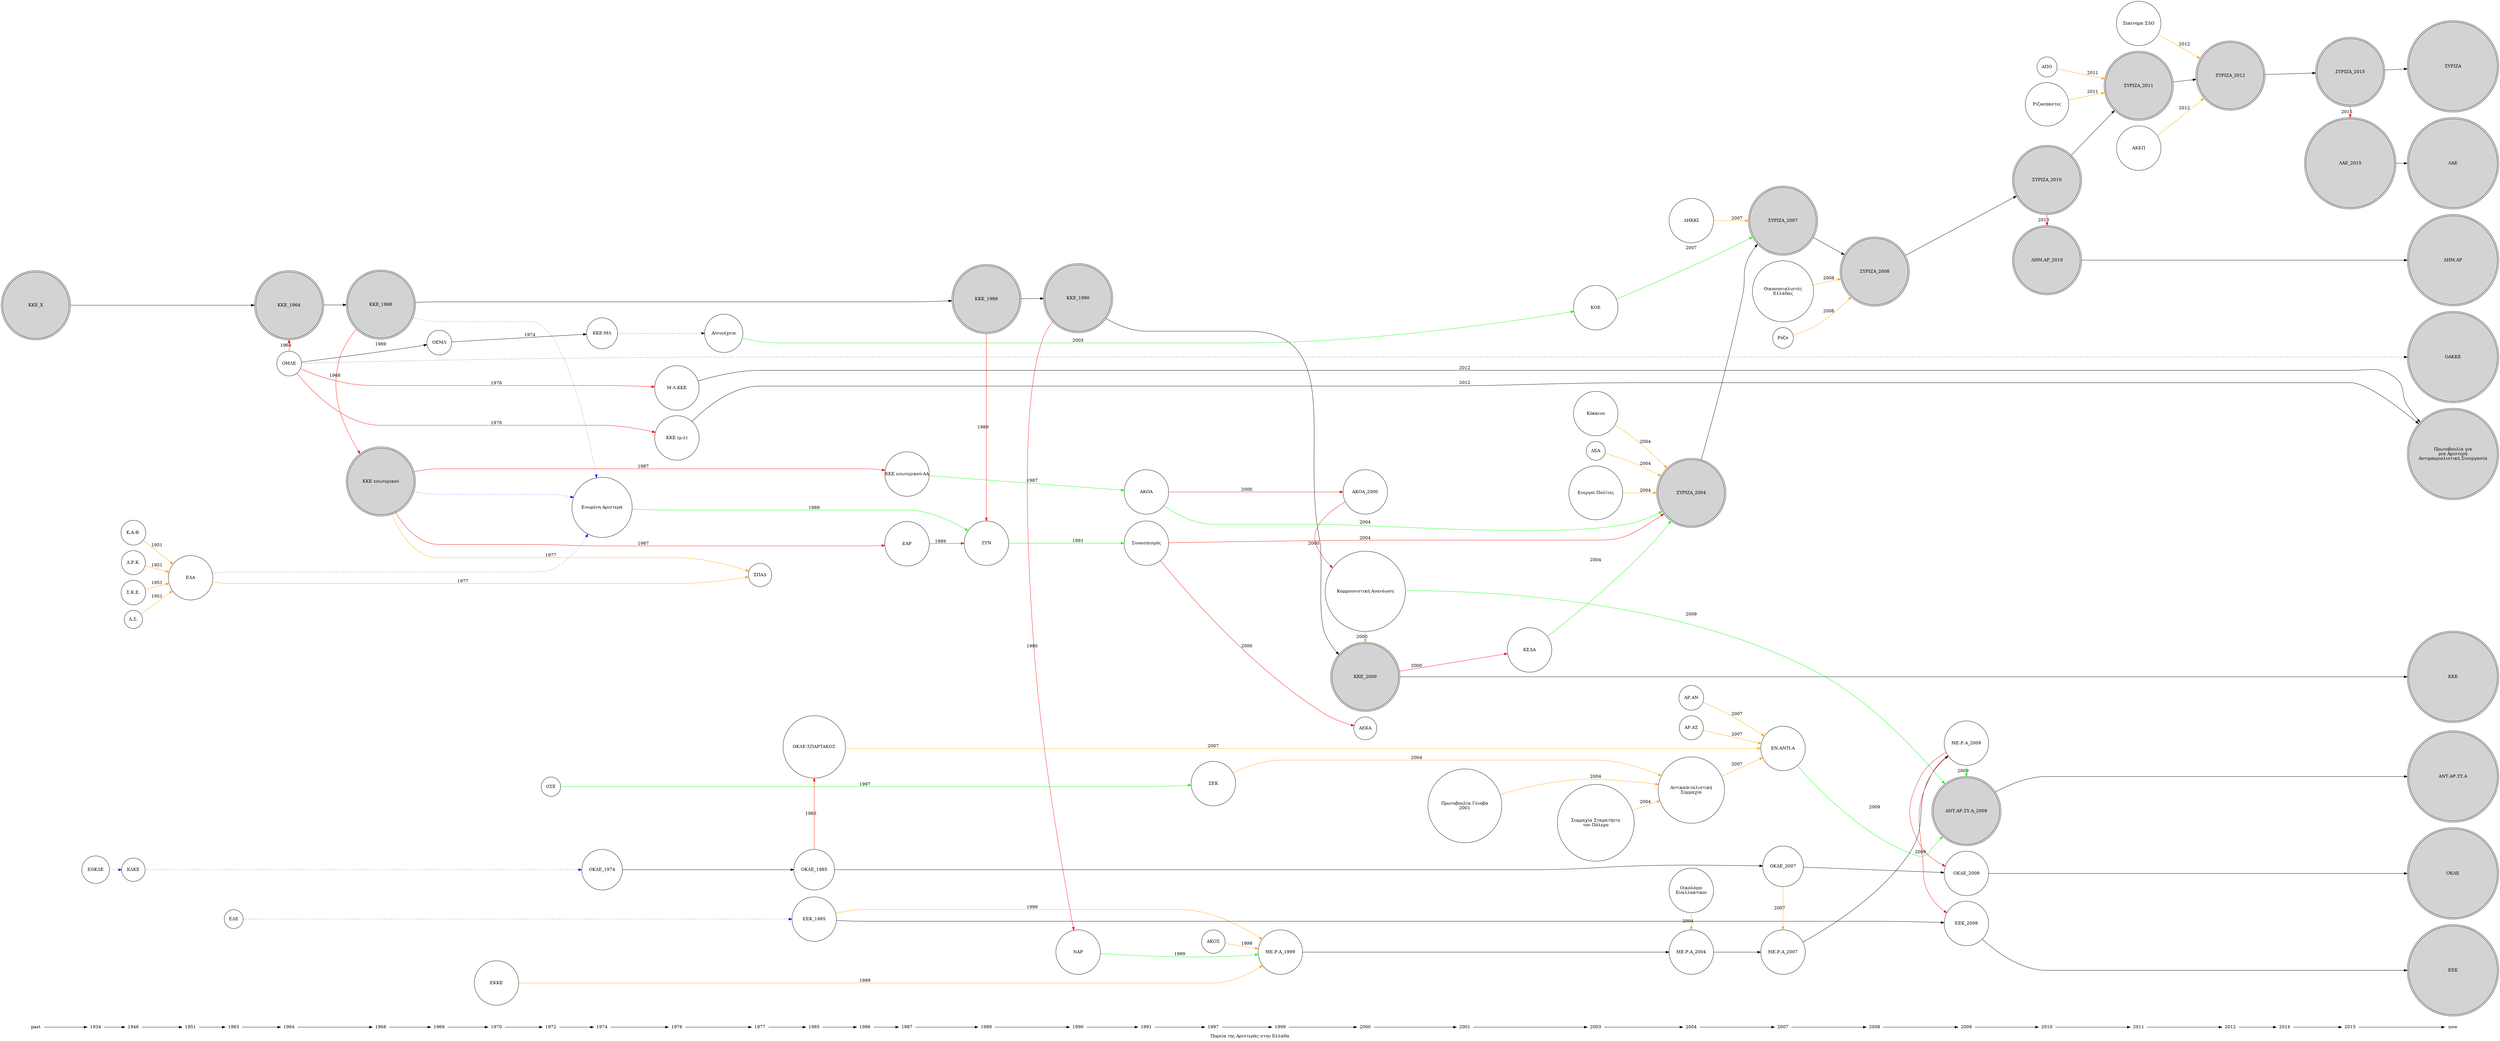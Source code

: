 /*
Label:
color=black  -> συνέχεια
color=orange -> κοινή συμμετοχή σε εκλογές
color=red    -> διάσπαση
color=green  -> ένωση
style=dotted -> Αλλαγή ονομασίας
*/
digraph left {
    label = "Πορεία της Αριστεράς στην Ελλάδα";
    rankdir = LR;
  {
    node [shape = plaintext];
    past -> "1934" -> "1946" -> "1951" -> "1963" -> "1964" -> "1968" -> "1969"
    -> "1970" -> "1972"  -> "1974" -> "1976" -> "1977"
    -> "1985" -> "1986" -> "1987" -> "1989"
    -> "1990" -> "1991" -> "1997" -> "1999"
    -> "2000" -> "2001" -> "2003" -> "2004" -> "2007" -> "2008" -> "2009"
    -> "2010" -> "2011" -> "2012" -> "2014" -> "2015" -> now;
  }
  node [shape = circle];
  { rank = same;  node [shape = doublecircle, fixedsize=true, width=3, height=3, style=filled, image="images/kke.jpg"]; "past"; "ΚΚΕ_Χ"; }
  { rank = same;  "1934"; "ΕΟΚΔΕ"; }
  { rank = same;  "1946"; "ΚΔΚΕ"; }
  { rank = same;  node [shape = doublecircle, fixedsize=true, width=3, height=3, style=filled, image="images/kke.jpg"]; "1964"; "ΚΚΕ_1964"; }
  { rank = same;  node [shape = doublecircle, fixedsize=true, width=3, height=3, style=filled, image="images/kke.jpg"]; "1968"; "ΚΚΕ_1968"; }
  { rank = same;  node [shape = doublecircle, fixedsize=true, width=3, height=3, style=filled, image="images/kke.jpg"]; "1989"; "ΚΚΕ_1989"; }
  { rank = same;  node [shape = doublecircle, fixedsize=true, width=3, height=3, style=filled, image="images/kke.jpg"]; "1990"; "ΚΚΕ_1990"; }
  { rank = same;  node [shape = doublecircle, fixedsize=true, width=3, height=3, style=filled, image="images/kke.jpg"]; "2000"; "ΚΚΕ_2000"; }
  { rank = same;  node [shape = ellipse, fixedsize=true, width=2, height=2, image="images/eda.jpg"]; "1951"; "ΕΔΑ"; }
  { rank = same;  "1963"; "ΕΔΕ"; }
  { rank = same;  "1964"; "ΟΜΛΕ"; }
  { rank = same;  node [ shape = doublecircle, fixedsize=true, width=3, height=3, style=filled, image="images/KKE_esoterikou_logo.svg.png"]; "1968"; "ΚΚΕ εσωτερικού"; }
  { rank = same;  "1969"; "ΟΕΜΛ"; }
  { rank = same;  node [shape = ellipse, fixedsize=true, width=2, height=2, image="images/ekke.jpg"]; "1970"; "ΕΚΚΕ"; }
  { rank = same;  "1972"; "ΟΣΕ"; }
  { rank = same;  "1974"; "ΚΚΕ-ΜΛ"; "Ενωμένη Αριστερά"; "ΟΚΔΕ_1974"}
  { rank = same;  node [shape = ellipse, fixedsize=true, width=2, height=2, image="images/ml-kke.jpg"]; "1976"; "Μ-Λ ΚΚΕ"; }
  { rank = same;  node [shape = ellipse, fixedsize=true, width=2, height=2, image="images/kke-ml.jpg"]; "1976"; "ΚΚΕ (μ-λ)"; }
  { rank = same;  "1977"; "ΣΠΑΔ"; }
  { rank = same;  node [shape = ellipse, fixedsize=true, width=2, height=2, image="images/eek.gif"]; "1985"; "ΕΕΚ_1985";}
  { rank = same;  "1985"; "ΟΚΔΕ_1985"; "ΟΚΔΕ-ΣΠΑΡΤΑΚΟΣ";}
  { rank = same;  node [shape = ellipse, fixedsize=true, width=2, height=2 ]; "1987"; "ΚΚΕ εσωτερικού-ΑΑ"; "ΕΑΡ"}
  { rank = same;  node [shape = ellipse, fixedsize=true, width=2, height=2, image="images/syn-generic.gif"]; "1989"; "ΣΥΝ"; }
  { rank = same;  node [shape = ellipse, fixedsize=true, width=2, height=2, image="images/nar.jpg"]; "1990"; "ΝΑΡ"; }
  { rank = same;  node [shape = ellipse, fixedsize=true, width=2, height=2, image="images/akoa.jpg"]; "1991"; "ΑΚΟΑ";}
  { rank = same;  node [shape = ellipse, fixedsize=true, width=2, height=2, image="images/synaspismos.jpg"]; "1991"; "Συνασπισμός"; }
  { rank = same;  node [shape = ellipse, fixedsize=true, width=2, height=2, image="images/sek.gif"]; "1997"; "ΣΕΚ"; }
  { rank = same;  node [shape = ellipse, fixedsize=true, width=2, height=2, image="images/mera.gif"]; "1999"; "ΜΕ.Ρ.Α_1999"; }
  { rank = same;  "2000"; "ΑΕΚΑ"; "Κομμουνιστική Ανανέωση";}
  { rank = same;  node [shape = ellipse, fixedsize=true, width=2, height=2, image="images/akoa.jpg"]; "2000"; "ΑΚΟΑ_2000"; }
  { rank = same;  node [shape = ellipse, fixedsize=true, width=2, height=2, image="images/dhkki.jpg"]; "ΔΗΚΚΙ";}
  { rank = same;  node [shape = ellipse, fixedsize=true, width=2, height=2, image="images/keda.gif"]; "ΚΕΔΑ";}
  { rank = same;  node [shape = ellipse, fixedsize=true, width=2, height=2, image="images/akep.jpg"]; "ΑΚΕΠ";}
  { rank = same;  node [shape = ellipse, fixedsize=true, width=2, height=2, image="images/kokkino.jpg"]; "Κόκκινο";}
  { rank = same;  node [shape = ellipse, fixedsize=true, width=2, height=2, image="images/ksekinima.jpg"]; "Ξεκίνημα ΣΔΟ";}
  { rank = same;  "2001"; "Πρωτοβουλία Γένοβα\n2001";}
  { rank = same;  node [shape = ellipse, fixedsize=true, width=2, height=2, image="images/koe.png"]; "2003"; "ΚΟΕ"; }
  { rank = same;  node [shape = ellipse, fixedsize=true, width=2, height=2, image="images/oikologoi-enallaktikoi.jpg"]; "2004"; "Οικολόγοι\nΕναλλακτικοί";}
  { rank = same;  node [shape = ellipse, fixedsize=true, width=2, height=2, image="images/mera.gif"]; "2004"; "ΜΕ.Ρ.Α_2004"; }
  { rank = same;  "2004"; "Αντικαπιταλιστική\nΣυμμαχία";}
  { rank = same; node [shape = doublecircle, fixedsize=true, width=3, height=3, style=filled, image="images/syriza.jpg"]; "2004"; "ΣΥΡΙΖΑ_2004"; }
  { rank = same; node [shape = doublecircle, fixedsize=true, width=3, height=3, style=filled, image="images/syriza.jpg"]; "2007"; "ΣΥΡΙΖΑ_2007";}
  { rank = same;  "2007"; "ΟΚΔΕ_2007";}
  { rank = same; node [shape = doublecircle, fixedsize=true, width=3, height=3, style=filled, image="images/syriza.jpg"]; "2008"; "ΣΥΡΙΖΑ_2008"; }
  { rank = same; node [shape = doublecircle, fixedsize=true, width=3, height=3, style=filled, image="images/syriza.jpg"]; "2010"; "ΣΥΡΙΖΑ_2010"; }
  { rank = same; node [shape = doublecircle, fixedsize=true, width=3, height=3, style=filled, image="images/syriza.jpg"]; "2011"; "ΣΥΡΙΖΑ_2011"; }
  { rank = same; node [shape = doublecircle, fixedsize=true, width=3, height=3, style=filled, image="images/syriza.jpg"]; "2012"; "ΣΥΡΙΖΑ_2012"; }
  { rank = same; node [shape = doublecircle, fixedsize=true, width=3, height=3, style=filled, image="images/syriza.jpg"]; "2015"; "ΣΥΡΙΖΑ_2015"; }
  { rank = same; node [shape = ellipse, fixedsize=true, width=2, height=2, image="images/enantia.png"]; "2007"; "ΕΝ.ΑΝΤΙ.Α"; }
  { rank = same; node [shape = ellipse, fixedsize=true, width=2, height=2, image="images/mera.gif"]; "2007"; "ΜΕ.Ρ.Α_2007"; }
  { rank = same; node [shape = ellipse, fixedsize=true, width=2, height=2, image="images/mera.gif"]; "2009"; "ΜΕ.Ρ.Α_2009"; }
  { rank = same; node [shape = ellipse, fixedsize=true, width=2, height=2, image="images/eek.gif"]; "2009"; "ΕΕΚ_2009";}
  { rank = same; node [shape = ellipse, fixedsize=true, width=2, height=2, image="images/okde.jpg"]; "2009"; "ΟΚΔΕ_2009"; }
  { rank = same; node [shape = doublecircle, fixedsize=true, width=3, height=3, style=filled, image="images/antarsya.jpg"]; "2009"; "ΑΝΤ.ΑΡ.ΣΥ.Α_2009"; }
  { rank = same;  node [shape = doublecircle, fixedsize=true, width=3, height=3, style=filled, image="images/dhmokratiki-aristera.jpg"]; "2010"; "ΔΗΜ.ΑΡ_2010"; }
  { rank = same; node [shape = doublecircle, fixedsize=true, width=4, height=4, style=filled];  "2015" ; "ΣΥΡΙΖΑ_2015"; "ΛΑΕ_2015"; }
  { rank = same; node [shape = doublecircle, fixedsize=true, width=4, height=4, style=filled];  now ; "ΣΥΡΙΖΑ";
  "ΑΝΤ.ΑΡ.ΣΥ.Α"; "ΚΚΕ"; "Πρωτοβουλία για\nμια Αριστερή\nΑντιμπεριαλιστική Συνεργασία";
  "ΕΕΚ"; "ΟΑΚΚΕ"; "ΟΚΔΕ"; "ΔΗΜ.ΑΡ"; "ΛΑΕ"
  }
  "ΜΕ.Ρ.Α_2009" -> "ΟΚΔΕ_2009" [color=red];
  "ΕΕΚ_2009" -> "ΕΕΚ";
  "ΟΚΔΕ_2009" -> "ΟΚΔΕ";
  "ΔΗΜ.ΑΡ_2010" -> "ΔΗΜ.ΑΡ";
  "ΑΝΤ.ΑΡ.ΣΥ.Α_2009" -> "ΑΝΤ.ΑΡ.ΣΥ.Α";
  "ΣΥΡΙΖΑ_2004" -> "ΣΥΡΙΖΑ_2007" -> "ΣΥΡΙΖΑ_2008" -> "ΣΥΡΙΖΑ_2010" -> "ΣΥΡΙΖΑ_2011" -> "ΣΥΡΙΖΑ_2012" -> "ΣΥΡΙΖΑ_2015" -> "ΣΥΡΙΖΑ";
  "ΜΕ.Ρ.Α_1999" -> "ΜΕ.Ρ.Α_2004" -> "ΜΕ.Ρ.Α_2007" -> "ΜΕ.Ρ.Α_2009";
  "ΛΑΕ_2015" ->"ΛΑΕ";
  "ΕΟΚΔΕ" -> "ΚΔΚΕ" -> "ΟΚΔΕ_1974" [ style = "dotted",color=blue ];
  "ΟΚΔΕ_1974" -> "ΟΚΔΕ_1985";
  "ΟΚΔΕ_1985" ->  "ΟΚΔΕ-ΣΠΑΡΤΑΚΟΣ" [label = "1985",color=red];
  "ΟΚΔΕ_1985" -> "ΟΚΔΕ_2007";
  "ΟΚΔΕ_2007" -> "ΟΚΔΕ_2009";
  "ΚΚΕ_Χ" -> "ΚΚΕ_1964" -> "ΚΚΕ_1968" -> "ΚΚΕ_1989" -> "ΚΚΕ_1990" -> "ΚΚΕ_2000" ->"ΚΚΕ";
  "ΚΚΕ_1964" -> "ΟΜΛΕ" [label = "1964",color=red, dir=back];
  "ΚΚΕ_1968" -> "ΚΚΕ εσωτερικού" [label = "1968",color=red];
  "ΚΚΕ_1989" -> "ΣΥΝ" [label = "1989",color=red];
  "ΕΑΡ" -> "ΣΥΝ" [label = "1989",color=red];
  "ΚΚΕ_1990" -> "ΝΑΡ" [label = "1990",color=red];
  "ΚΚΕ_2000" -> "ΚΕΔΑ" [label = "2000",color=red];
  "Σ.K.Ε." -> "ΕΔΑ" [label = "1951",color=orange];
  "Δ.Σ." -> "ΕΔΑ" [label = "1951",color=orange];
  "Κ.Α.Φ." -> "ΕΔΑ" [label = "1951",color=orange];
  "Δ.Ρ.Κ." -> "ΕΔΑ" [label = "1951",color=orange];
  "ΚΚΕ εσωτερικού" -> "Ενωμένη Αριστερά" [ style = "dotted",color=blue ];
  "ΕΔΑ" -> "Ενωμένη Αριστερά" [ style = "dotted",color=blue ];
  "ΚΚΕ_1968" -> "Ενωμένη Αριστερά" [ style = "dotted",color=blue ];
  "ΚΚΕ εσωτερικού" -> "ΚΚΕ εσωτερικού-ΑΑ" [ label="1987", color=red];
  "ΕΔΑ" -> "ΣΠΑΔ" [ label = "1977", color=orange ];
  "ΚΚΕ εσωτερικού" -> "ΣΠΑΔ" [ label = "1977", color=orange ];
  "ΚΚΕ εσωτερικού" -> "ΕΑΡ" [label = "1987", color=red];
  "ΚΚΕ εσωτερικού-ΑΑ" -> "ΑΚΟΑ" [label = "1987", color = "green"];
  "ΑΚΟΑ" -> "ΑΚΟΑ_2000" [label = "2000",color=red];
  "ΑΚΟΑ_2000" -> "Κομμουνιστική Ανανέωση" [label = "2000",color=red];
  "Κομμουνιστική Ανανέωση" -> "ΚΚΕ_2000" [label = "2000",color=orange];
  "Ενωμένη Αριστερά" -> "ΣΥΝ" [label = "1989",color=green];
  "ΣΥΝ" -> "Συνασπισμός" [label = "1991",color=green];
  "Συνασπισμός" -> "ΣΥΡΙΖΑ_2004" [label = "2004",color=red];
  "Συνασπισμός" -> "ΑΕΚΑ" [label = "2000",color=red];
  "ΕΚΚΕ" -> "ΜΕ.Ρ.Α_1999" [label = "1999",color=orange];
  "ΕΕΚ_1985" -> "ΜΕ.Ρ.Α_1999" [label = "1999",color=orange];
  "ΑΚΟΣ" -> "ΜΕ.Ρ.Α_1999" [label = "1999",color=orange];
  "ΝΑΡ" -> "ΜΕ.Ρ.Α_1999" [label = "1999",color=green];
  "Οικολόγοι\nΕναλλακτικοί" -> "ΜΕ.Ρ.Α_2004" [label = "2004",color=orange];
  "ΟΚΔΕ_2007" -> "ΜΕ.Ρ.Α_2007" [label = "2007",color=orange];
  "ΟΜΛΕ" -> "Μ-Λ ΚΚΕ" [label = "1976",color=red];
  "ΟΜΛΕ" -> "ΟΕΜΛ" [label = "1969"];
  "ΟΜΛΕ" -> "ΚΚΕ (μ-λ)" [label="1976", color=red];
  "ΟΕΜΛ" -> "ΚΚΕ-ΜΛ" [label = "1974"];
  "ΚΕΔΑ" -> "ΣΥΡΙΖΑ_2004" [label = "2004",color=green];
  "ΜΕ.Ρ.Α_2009" -> "ΑΝΤ.ΑΡ.ΣΥ.Α_2009" [label = "2009", color=green];
  "ΑΡ.ΑΝ" -> "ΕΝ.ΑΝΤΙ.Α" [label = "2007",color=orange];
  "ΑΡ.ΑΣ" -> "ΕΝ.ΑΝΤΙ.Α" [label = "2007",color=orange];
  "ΟΚΔΕ-ΣΠΑΡΤΑΚΟΣ" -> "ΕΝ.ΑΝΤΙ.Α" [label = "2007",color=orange];
  "Κομμουνιστική Ανανέωση" -> "ΑΝΤ.ΑΡ.ΣΥ.Α_2009" [label = "2009",color=green];
  "ΕΝ.ΑΝΤΙ.Α" -> "ΑΝΤ.ΑΡ.ΣΥ.Α_2009" [label = "2009",color=green];
  "ΚΚΕ-ΜΛ" -> "Α/συνέχεια" [style = "dotted"];
  "Α/συνέχεια" -> "ΚΟΕ" [label = "2003", color=green];
  "ΑΚΟΑ" -> "ΣΥΡΙΖΑ_2004" [label = "2004",color=green];
  "ΚΟΕ" -> "ΣΥΡΙΖΑ_2007" [label = "2007", color=green];
  "ΔΕΑ" -> "ΣΥΡΙΖΑ_2004" [label = "2004",color=orange];
  "ΔΗΚΚΙ" -> "ΣΥΡΙΖΑ_2007" [label = "2007",color=orange];
  "Ενεργοί Πολίτες" -> "ΣΥΡΙΖΑ_2004" [label = "2004",color=orange];
  "Κόκκινο"-> "ΣΥΡΙΖΑ_2004" [label = "2004",color=orange];
  "Οικοσοσιαλιστές\nΕλλάδας"-> "ΣΥΡΙΖΑ_2008" [label = "2008",color=orange];
  "Ρόζα"-> "ΣΥΡΙΖΑ_2008" [label = "2008",color=orange];
  "ΑΠΟ"-> "ΣΥΡΙΖΑ_2011" [label = "2011",color=orange];
  "Ριζοσπάστες"-> "ΣΥΡΙΖΑ_2011" [label = "2011",color=orange];
  "ΟΣΕ" -> "ΣΕΚ" [label = "1997",color=green];
  "ΜΕ.Ρ.Α_2009" -> "ΕΕΚ_2009" [label = "2009",color=red];
  "ΣΥΡΙΖΑ_2010" -> "ΔΗΜ.ΑΡ_2010" [label = "2010",color=red];
  "ΚΚΕ (μ-λ)" -> "Πρωτοβουλία για\nμια Αριστερή\nΑντιμπεριαλιστική Συνεργασία" [label = "2012"];
  "Μ-Λ ΚΚΕ" -> "Πρωτοβουλία για\nμια Αριστερή\nΑντιμπεριαλιστική Συνεργασία" [label = "2012"];
  "ΟΜΛΕ" -> "ΟΑΚΚΕ" [ style = "dotted" ];
  "Ξεκίνημα ΣΔΟ"-> "ΣΥΡΙΖΑ_2012" [label = "2012",color=orange];
  "ΑΚΕΠ"-> "ΣΥΡΙΖΑ_2012" [label = "2012",color=orange];
  "ΣΕΚ" -> "Αντικαπιταλιστική\nΣυμμαχία" [label="2004",color=orange];
  "Πρωτοβουλία Γένοβα\n2001" -> "Αντικαπιταλιστική\nΣυμμαχία" [label="2004",color=orange];
  "Συμμαχία Σταματήστε\nτον Πόλεμο" -> "Αντικαπιταλιστική\nΣυμμαχία" [label="2004",color=orange];
  "Αντικαπιταλιστική\nΣυμμαχία" -> "ΕΝ.ΑΝΤΙ.Α" [label="2007",color=orange];
  "ΣΥΡΙΖΑ_2015" -> "ΛΑΕ_2015" [label = "2015",color=red];
  "ΕΔΕ" -> "ΕΕΚ_1985" [ style = "dotted",color=blue ];
  "ΕΕΚ_1985" -> "ΕΕΚ_2009";
}
